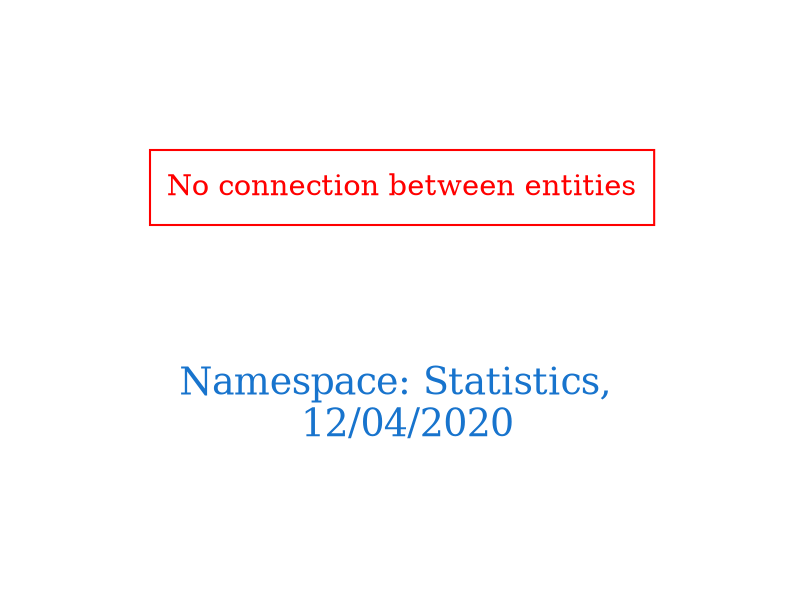 digraph OGIT_ontology {
 graph [ rankdir= LR,pad=1 
fontsize = 18,
fontcolor= dodgerblue3,label = "\n\n\nNamespace: Statistics, \n 12/04/2020"];
node[shape=polygon];
edge [  color="gray81"];

"No connection between entities" [fontcolor = "red",color="red", shape="polygon"]
}

